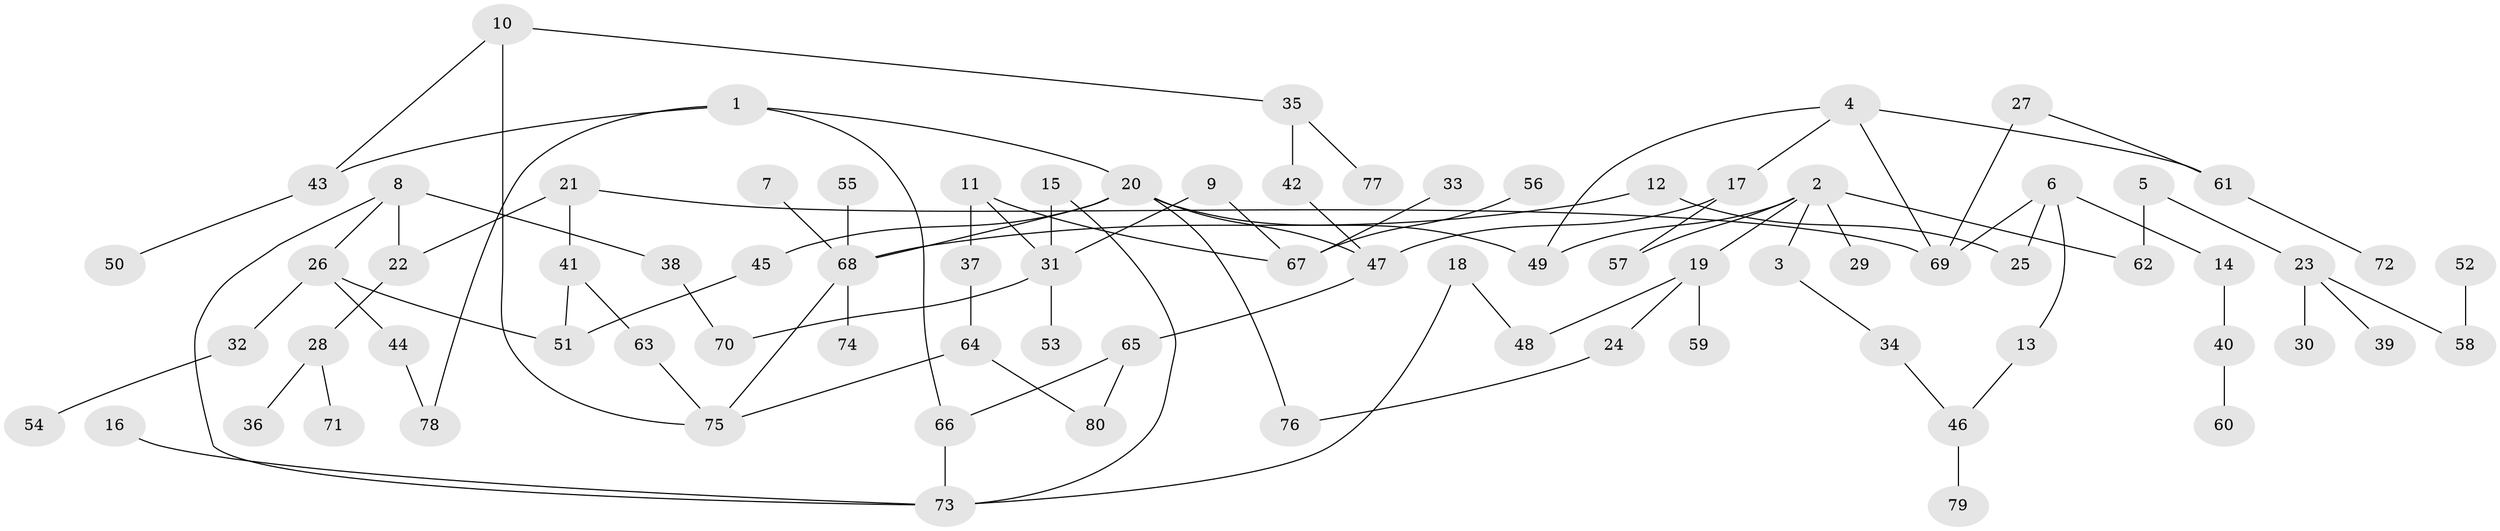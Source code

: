 // original degree distribution, {7: 0.017543859649122806, 4: 0.08771929824561403, 5: 0.043859649122807015, 6: 0.02631578947368421, 2: 0.23684210526315788, 3: 0.20175438596491227, 1: 0.38596491228070173}
// Generated by graph-tools (version 1.1) at 2025/36/03/04/25 23:36:10]
// undirected, 80 vertices, 98 edges
graph export_dot {
  node [color=gray90,style=filled];
  1;
  2;
  3;
  4;
  5;
  6;
  7;
  8;
  9;
  10;
  11;
  12;
  13;
  14;
  15;
  16;
  17;
  18;
  19;
  20;
  21;
  22;
  23;
  24;
  25;
  26;
  27;
  28;
  29;
  30;
  31;
  32;
  33;
  34;
  35;
  36;
  37;
  38;
  39;
  40;
  41;
  42;
  43;
  44;
  45;
  46;
  47;
  48;
  49;
  50;
  51;
  52;
  53;
  54;
  55;
  56;
  57;
  58;
  59;
  60;
  61;
  62;
  63;
  64;
  65;
  66;
  67;
  68;
  69;
  70;
  71;
  72;
  73;
  74;
  75;
  76;
  77;
  78;
  79;
  80;
  1 -- 20 [weight=1.0];
  1 -- 43 [weight=1.0];
  1 -- 66 [weight=1.0];
  1 -- 78 [weight=1.0];
  2 -- 3 [weight=1.0];
  2 -- 19 [weight=1.0];
  2 -- 29 [weight=1.0];
  2 -- 49 [weight=1.0];
  2 -- 57 [weight=1.0];
  2 -- 62 [weight=1.0];
  3 -- 34 [weight=1.0];
  4 -- 17 [weight=1.0];
  4 -- 49 [weight=1.0];
  4 -- 61 [weight=1.0];
  4 -- 69 [weight=1.0];
  5 -- 23 [weight=1.0];
  5 -- 62 [weight=1.0];
  6 -- 13 [weight=1.0];
  6 -- 14 [weight=1.0];
  6 -- 25 [weight=1.0];
  6 -- 69 [weight=1.0];
  7 -- 68 [weight=1.0];
  8 -- 22 [weight=1.0];
  8 -- 26 [weight=1.0];
  8 -- 38 [weight=1.0];
  8 -- 73 [weight=1.0];
  9 -- 31 [weight=1.0];
  9 -- 67 [weight=1.0];
  10 -- 35 [weight=1.0];
  10 -- 43 [weight=1.0];
  10 -- 75 [weight=1.0];
  11 -- 31 [weight=1.0];
  11 -- 37 [weight=1.0];
  11 -- 67 [weight=1.0];
  12 -- 25 [weight=1.0];
  12 -- 68 [weight=1.0];
  13 -- 46 [weight=1.0];
  14 -- 40 [weight=1.0];
  15 -- 31 [weight=1.0];
  15 -- 73 [weight=1.0];
  16 -- 73 [weight=1.0];
  17 -- 47 [weight=1.0];
  17 -- 57 [weight=1.0];
  18 -- 48 [weight=1.0];
  18 -- 73 [weight=1.0];
  19 -- 24 [weight=1.0];
  19 -- 48 [weight=1.0];
  19 -- 59 [weight=1.0];
  20 -- 45 [weight=1.0];
  20 -- 47 [weight=1.0];
  20 -- 49 [weight=1.0];
  20 -- 68 [weight=1.0];
  20 -- 76 [weight=1.0];
  21 -- 22 [weight=1.0];
  21 -- 41 [weight=1.0];
  21 -- 69 [weight=1.0];
  22 -- 28 [weight=1.0];
  23 -- 30 [weight=1.0];
  23 -- 39 [weight=1.0];
  23 -- 58 [weight=1.0];
  24 -- 76 [weight=1.0];
  26 -- 32 [weight=1.0];
  26 -- 44 [weight=1.0];
  26 -- 51 [weight=1.0];
  27 -- 61 [weight=1.0];
  27 -- 69 [weight=1.0];
  28 -- 36 [weight=1.0];
  28 -- 71 [weight=1.0];
  31 -- 53 [weight=1.0];
  31 -- 70 [weight=1.0];
  32 -- 54 [weight=1.0];
  33 -- 67 [weight=1.0];
  34 -- 46 [weight=1.0];
  35 -- 42 [weight=1.0];
  35 -- 77 [weight=1.0];
  37 -- 64 [weight=1.0];
  38 -- 70 [weight=1.0];
  40 -- 60 [weight=1.0];
  41 -- 51 [weight=1.0];
  41 -- 63 [weight=1.0];
  42 -- 47 [weight=1.0];
  43 -- 50 [weight=1.0];
  44 -- 78 [weight=1.0];
  45 -- 51 [weight=1.0];
  46 -- 79 [weight=1.0];
  47 -- 65 [weight=1.0];
  52 -- 58 [weight=1.0];
  55 -- 68 [weight=1.0];
  56 -- 67 [weight=1.0];
  61 -- 72 [weight=1.0];
  63 -- 75 [weight=1.0];
  64 -- 75 [weight=1.0];
  64 -- 80 [weight=1.0];
  65 -- 66 [weight=1.0];
  65 -- 80 [weight=1.0];
  66 -- 73 [weight=1.0];
  68 -- 74 [weight=1.0];
  68 -- 75 [weight=1.0];
}
